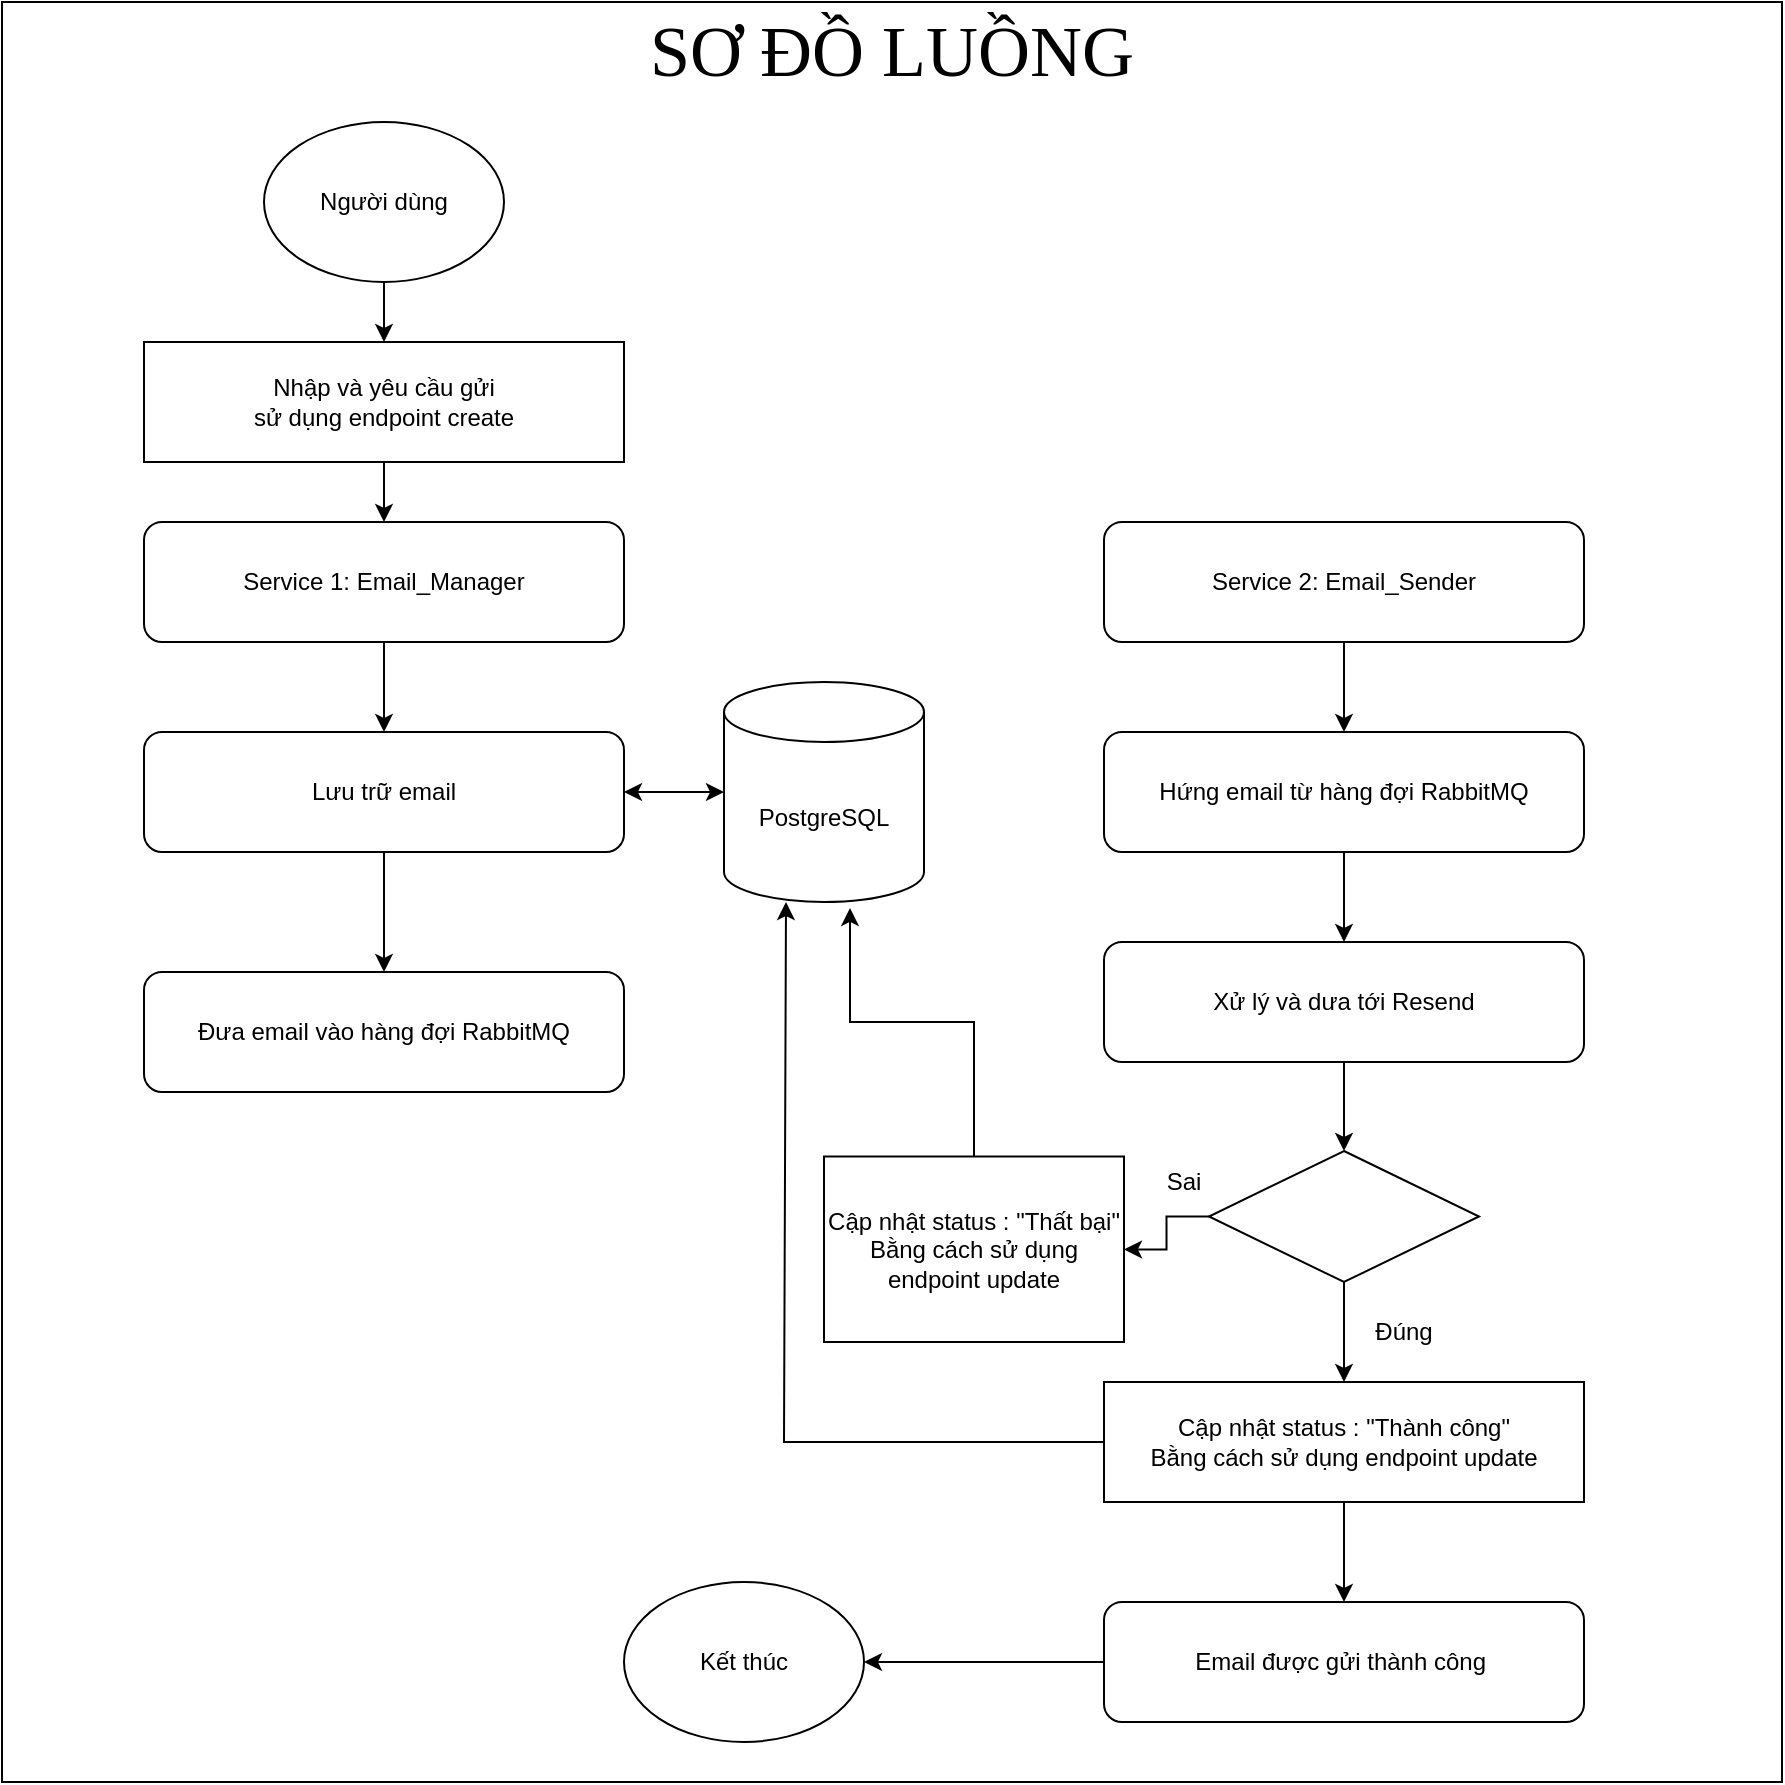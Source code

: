 <mxfile version="24.4.4" type="device">
  <diagram name="Trang-1" id="M5fm9jCxS0D3oeh2qvHK">
    <mxGraphModel dx="2501" dy="790" grid="1" gridSize="10" guides="1" tooltips="1" connect="1" arrows="1" fold="1" page="1" pageScale="1" pageWidth="827" pageHeight="1169" math="0" shadow="0">
      <root>
        <mxCell id="0" />
        <mxCell id="1" parent="0" />
        <mxCell id="WIAOFN12MGOMrYzLrqLJ-2" value="" style="whiteSpace=wrap;html=1;aspect=fixed;" vertex="1" parent="1">
          <mxGeometry x="-31" y="10" width="890" height="890" as="geometry" />
        </mxCell>
        <mxCell id="WIAOFN12MGOMrYzLrqLJ-3" value="Nhập và yêu cầu gửi&lt;div&gt;sử dụng endpoint create&lt;/div&gt;" style="rounded=0;whiteSpace=wrap;html=1;" vertex="1" parent="1">
          <mxGeometry x="40" y="180" width="240" height="60" as="geometry" />
        </mxCell>
        <mxCell id="WIAOFN12MGOMrYzLrqLJ-4" value="PostgreSQL" style="shape=cylinder3;whiteSpace=wrap;html=1;boundedLbl=1;backgroundOutline=1;size=15;" vertex="1" parent="1">
          <mxGeometry x="330" y="350" width="100" height="110" as="geometry" />
        </mxCell>
        <mxCell id="WIAOFN12MGOMrYzLrqLJ-5" value="Người dùng" style="ellipse;whiteSpace=wrap;html=1;" vertex="1" parent="1">
          <mxGeometry x="100" y="70" width="120" height="80" as="geometry" />
        </mxCell>
        <mxCell id="WIAOFN12MGOMrYzLrqLJ-6" value="Lưu trữ email" style="rounded=1;whiteSpace=wrap;html=1;" vertex="1" parent="1">
          <mxGeometry x="40" y="375" width="240" height="60" as="geometry" />
        </mxCell>
        <mxCell id="WIAOFN12MGOMrYzLrqLJ-7" value="" style="endArrow=classic;startArrow=classic;html=1;rounded=0;exitX=1;exitY=0.5;exitDx=0;exitDy=0;" edge="1" parent="1" source="WIAOFN12MGOMrYzLrqLJ-6">
          <mxGeometry width="50" height="50" relative="1" as="geometry">
            <mxPoint x="310" y="435" as="sourcePoint" />
            <mxPoint x="330" y="405" as="targetPoint" />
          </mxGeometry>
        </mxCell>
        <mxCell id="WIAOFN12MGOMrYzLrqLJ-8" value="" style="endArrow=classic;html=1;rounded=0;entryX=0.5;entryY=0;entryDx=0;entryDy=0;exitX=0.5;exitY=1;exitDx=0;exitDy=0;" edge="1" parent="1" source="WIAOFN12MGOMrYzLrqLJ-5" target="WIAOFN12MGOMrYzLrqLJ-3">
          <mxGeometry width="50" height="50" relative="1" as="geometry">
            <mxPoint x="150" y="110" as="sourcePoint" />
            <mxPoint x="200" y="60" as="targetPoint" />
          </mxGeometry>
        </mxCell>
        <mxCell id="WIAOFN12MGOMrYzLrqLJ-9" value="Đưa email vào hàng đợi RabbitMQ" style="rounded=1;whiteSpace=wrap;html=1;" vertex="1" parent="1">
          <mxGeometry x="40" y="495" width="240" height="60" as="geometry" />
        </mxCell>
        <mxCell id="WIAOFN12MGOMrYzLrqLJ-10" value="" style="endArrow=classic;html=1;rounded=0;exitX=0.5;exitY=1;exitDx=0;exitDy=0;entryX=0.5;entryY=0;entryDx=0;entryDy=0;" edge="1" parent="1" source="WIAOFN12MGOMrYzLrqLJ-6" target="WIAOFN12MGOMrYzLrqLJ-9">
          <mxGeometry width="50" height="50" relative="1" as="geometry">
            <mxPoint x="380" y="525" as="sourcePoint" />
            <mxPoint x="430" y="475" as="targetPoint" />
          </mxGeometry>
        </mxCell>
        <mxCell id="WIAOFN12MGOMrYzLrqLJ-11" value="Service 1: Email_Manager" style="rounded=1;whiteSpace=wrap;html=1;" vertex="1" parent="1">
          <mxGeometry x="40" y="270" width="240" height="60" as="geometry" />
        </mxCell>
        <mxCell id="WIAOFN12MGOMrYzLrqLJ-12" value="" style="endArrow=classic;html=1;rounded=0;exitX=0.5;exitY=1;exitDx=0;exitDy=0;" edge="1" parent="1" source="WIAOFN12MGOMrYzLrqLJ-3" target="WIAOFN12MGOMrYzLrqLJ-11">
          <mxGeometry width="50" height="50" relative="1" as="geometry">
            <mxPoint x="380" y="430" as="sourcePoint" />
            <mxPoint x="430" y="380" as="targetPoint" />
          </mxGeometry>
        </mxCell>
        <mxCell id="WIAOFN12MGOMrYzLrqLJ-13" value="" style="endArrow=classic;html=1;rounded=0;exitX=0.5;exitY=1;exitDx=0;exitDy=0;entryX=0.5;entryY=0;entryDx=0;entryDy=0;" edge="1" parent="1" source="WIAOFN12MGOMrYzLrqLJ-11" target="WIAOFN12MGOMrYzLrqLJ-6">
          <mxGeometry width="50" height="50" relative="1" as="geometry">
            <mxPoint x="380" y="430" as="sourcePoint" />
            <mxPoint x="430" y="380" as="targetPoint" />
          </mxGeometry>
        </mxCell>
        <mxCell id="WIAOFN12MGOMrYzLrqLJ-14" value="" style="edgeStyle=orthogonalEdgeStyle;rounded=0;orthogonalLoop=1;jettySize=auto;html=1;" edge="1" parent="1" source="WIAOFN12MGOMrYzLrqLJ-15" target="WIAOFN12MGOMrYzLrqLJ-17">
          <mxGeometry relative="1" as="geometry" />
        </mxCell>
        <mxCell id="WIAOFN12MGOMrYzLrqLJ-15" value="Service 2: Email_Sender" style="rounded=1;whiteSpace=wrap;html=1;" vertex="1" parent="1">
          <mxGeometry x="520" y="270" width="240" height="60" as="geometry" />
        </mxCell>
        <mxCell id="WIAOFN12MGOMrYzLrqLJ-16" value="" style="edgeStyle=orthogonalEdgeStyle;rounded=0;orthogonalLoop=1;jettySize=auto;html=1;" edge="1" parent="1" source="WIAOFN12MGOMrYzLrqLJ-17" target="WIAOFN12MGOMrYzLrqLJ-18">
          <mxGeometry relative="1" as="geometry" />
        </mxCell>
        <mxCell id="WIAOFN12MGOMrYzLrqLJ-17" value="Hứng email từ hàng đợi RabbitMQ" style="rounded=1;whiteSpace=wrap;html=1;" vertex="1" parent="1">
          <mxGeometry x="520" y="375" width="240" height="60" as="geometry" />
        </mxCell>
        <mxCell id="WIAOFN12MGOMrYzLrqLJ-18" value="Xử lý và dưa tới Resend" style="rounded=1;whiteSpace=wrap;html=1;" vertex="1" parent="1">
          <mxGeometry x="520" y="480" width="240" height="60" as="geometry" />
        </mxCell>
        <mxCell id="WIAOFN12MGOMrYzLrqLJ-19" value="" style="edgeStyle=orthogonalEdgeStyle;rounded=0;orthogonalLoop=1;jettySize=auto;html=1;" edge="1" parent="1" source="WIAOFN12MGOMrYzLrqLJ-21" target="WIAOFN12MGOMrYzLrqLJ-24">
          <mxGeometry relative="1" as="geometry" />
        </mxCell>
        <mxCell id="WIAOFN12MGOMrYzLrqLJ-20" value="" style="edgeStyle=orthogonalEdgeStyle;rounded=0;orthogonalLoop=1;jettySize=auto;html=1;" edge="1" parent="1" source="WIAOFN12MGOMrYzLrqLJ-21" target="WIAOFN12MGOMrYzLrqLJ-26">
          <mxGeometry relative="1" as="geometry" />
        </mxCell>
        <mxCell id="WIAOFN12MGOMrYzLrqLJ-21" value="" style="rhombus;whiteSpace=wrap;html=1;" vertex="1" parent="1">
          <mxGeometry x="572.5" y="584.5" width="135" height="65.5" as="geometry" />
        </mxCell>
        <mxCell id="WIAOFN12MGOMrYzLrqLJ-22" value="" style="endArrow=classic;html=1;rounded=0;exitX=0.5;exitY=1;exitDx=0;exitDy=0;entryX=0.5;entryY=0;entryDx=0;entryDy=0;" edge="1" parent="1" source="WIAOFN12MGOMrYzLrqLJ-18" target="WIAOFN12MGOMrYzLrqLJ-21">
          <mxGeometry width="50" height="50" relative="1" as="geometry">
            <mxPoint x="640" y="580" as="sourcePoint" />
            <mxPoint x="430" y="380" as="targetPoint" />
          </mxGeometry>
        </mxCell>
        <mxCell id="WIAOFN12MGOMrYzLrqLJ-23" value="" style="edgeStyle=orthogonalEdgeStyle;rounded=0;orthogonalLoop=1;jettySize=auto;html=1;" edge="1" parent="1" source="WIAOFN12MGOMrYzLrqLJ-24" target="WIAOFN12MGOMrYzLrqLJ-30">
          <mxGeometry relative="1" as="geometry" />
        </mxCell>
        <mxCell id="WIAOFN12MGOMrYzLrqLJ-24" value="Cập nhật status : &quot;Thành công&quot;&lt;br&gt;Bằng cách sử dụng endpoint update" style="rounded=0;whiteSpace=wrap;html=1;" vertex="1" parent="1">
          <mxGeometry x="520" y="700" width="240" height="60" as="geometry" />
        </mxCell>
        <mxCell id="WIAOFN12MGOMrYzLrqLJ-25" value="Đúng" style="text;html=1;align=center;verticalAlign=middle;whiteSpace=wrap;rounded=0;" vertex="1" parent="1">
          <mxGeometry x="640" y="660" width="60" height="30" as="geometry" />
        </mxCell>
        <mxCell id="WIAOFN12MGOMrYzLrqLJ-26" value="Cập nhật status : &quot;Thất bại&quot;&lt;br&gt;Bằng cách sử dụng endpoint update" style="rounded=0;whiteSpace=wrap;html=1;" vertex="1" parent="1">
          <mxGeometry x="380" y="587.25" width="150" height="92.75" as="geometry" />
        </mxCell>
        <mxCell id="WIAOFN12MGOMrYzLrqLJ-27" value="Sai" style="text;html=1;align=center;verticalAlign=middle;whiteSpace=wrap;rounded=0;" vertex="1" parent="1">
          <mxGeometry x="530" y="585" width="60" height="30" as="geometry" />
        </mxCell>
        <mxCell id="WIAOFN12MGOMrYzLrqLJ-28" value="Kết thúc" style="ellipse;whiteSpace=wrap;html=1;" vertex="1" parent="1">
          <mxGeometry x="280" y="800" width="120" height="80" as="geometry" />
        </mxCell>
        <mxCell id="WIAOFN12MGOMrYzLrqLJ-29" value="" style="edgeStyle=orthogonalEdgeStyle;rounded=0;orthogonalLoop=1;jettySize=auto;html=1;" edge="1" parent="1" source="WIAOFN12MGOMrYzLrqLJ-30" target="WIAOFN12MGOMrYzLrqLJ-28">
          <mxGeometry relative="1" as="geometry" />
        </mxCell>
        <mxCell id="WIAOFN12MGOMrYzLrqLJ-30" value="Email được gửi thành công&amp;nbsp;" style="rounded=1;whiteSpace=wrap;html=1;" vertex="1" parent="1">
          <mxGeometry x="520" y="810" width="240" height="60" as="geometry" />
        </mxCell>
        <mxCell id="WIAOFN12MGOMrYzLrqLJ-31" value="" style="endArrow=classic;html=1;rounded=0;exitX=0;exitY=0.5;exitDx=0;exitDy=0;entryX=0.31;entryY=1;entryDx=0;entryDy=0;entryPerimeter=0;" edge="1" parent="1" source="WIAOFN12MGOMrYzLrqLJ-24" target="WIAOFN12MGOMrYzLrqLJ-4">
          <mxGeometry width="50" height="50" relative="1" as="geometry">
            <mxPoint x="380" y="630" as="sourcePoint" />
            <mxPoint x="430" y="580" as="targetPoint" />
            <Array as="points">
              <mxPoint x="360" y="730" />
            </Array>
          </mxGeometry>
        </mxCell>
        <mxCell id="WIAOFN12MGOMrYzLrqLJ-32" value="" style="endArrow=classic;html=1;rounded=0;exitX=0.5;exitY=0;exitDx=0;exitDy=0;entryX=0.63;entryY=1.027;entryDx=0;entryDy=0;entryPerimeter=0;" edge="1" parent="1" source="WIAOFN12MGOMrYzLrqLJ-26" target="WIAOFN12MGOMrYzLrqLJ-4">
          <mxGeometry width="50" height="50" relative="1" as="geometry">
            <mxPoint x="380" y="630" as="sourcePoint" />
            <mxPoint x="430" y="580" as="targetPoint" />
            <Array as="points">
              <mxPoint x="455" y="520" />
              <mxPoint x="393" y="520" />
            </Array>
          </mxGeometry>
        </mxCell>
        <mxCell id="WIAOFN12MGOMrYzLrqLJ-33" value="&lt;span style=&quot;font-size: 36px;&quot;&gt;&lt;font face=&quot;Times New Roman&quot;&gt;SƠ ĐỒ LUỒNG&lt;/font&gt;&lt;/span&gt;" style="text;html=1;align=center;verticalAlign=middle;whiteSpace=wrap;rounded=0;" vertex="1" parent="1">
          <mxGeometry x="199" y="20" width="430" height="30" as="geometry" />
        </mxCell>
      </root>
    </mxGraphModel>
  </diagram>
</mxfile>
